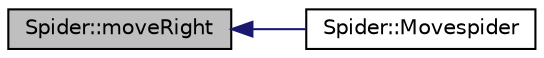 digraph "Spider::moveRight"
{
  edge [fontname="Helvetica",fontsize="10",labelfontname="Helvetica",labelfontsize="10"];
  node [fontname="Helvetica",fontsize="10",shape=record];
  rankdir="LR";
  Node19 [label="Spider::moveRight",height=0.2,width=0.4,color="black", fillcolor="grey75", style="filled", fontcolor="black"];
  Node19 -> Node20 [dir="back",color="midnightblue",fontsize="10",style="solid",fontname="Helvetica"];
  Node20 [label="Spider::Movespider",height=0.2,width=0.4,color="black", fillcolor="white", style="filled",URL="$class_spider.html#aaf8e7099d5fb82bd8f2065c32eb70ea8",tooltip="Decides which movement to call for Spider. "];
}

